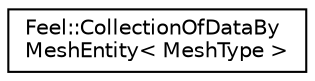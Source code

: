digraph "Graphical Class Hierarchy"
{
 // LATEX_PDF_SIZE
  edge [fontname="Helvetica",fontsize="10",labelfontname="Helvetica",labelfontsize="10"];
  node [fontname="Helvetica",fontsize="10",shape=record];
  rankdir="LR";
  Node0 [label="Feel::CollectionOfDataBy\lMeshEntity\< MeshType \>",height=0.2,width=0.4,color="black", fillcolor="white", style="filled",URL="$classFeel_1_1CollectionOfDataByMeshEntity.html",tooltip=" "];
}
